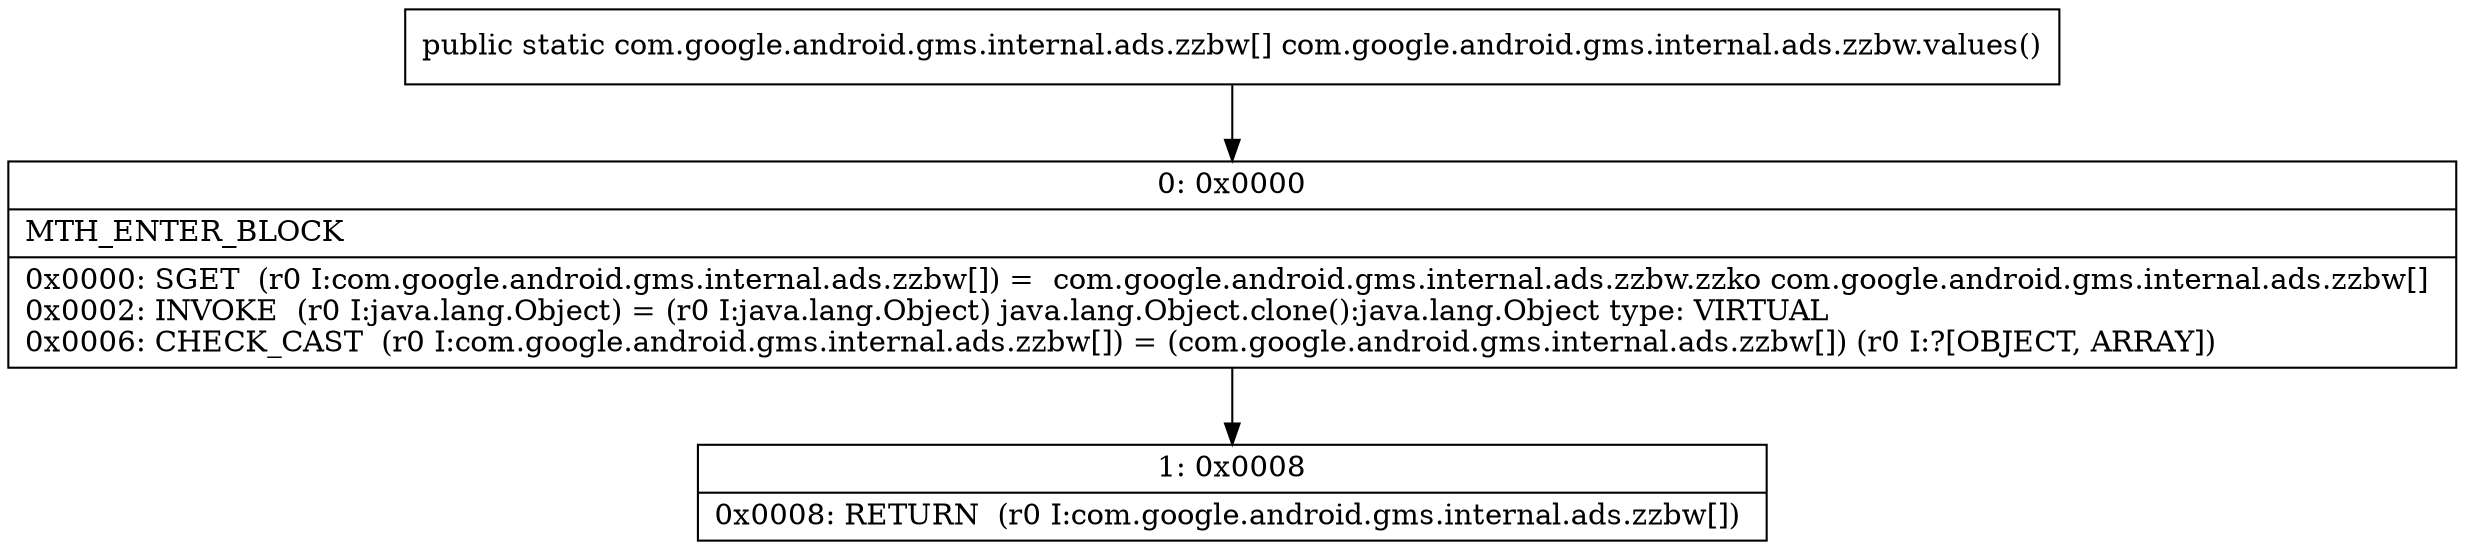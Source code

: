 digraph "CFG forcom.google.android.gms.internal.ads.zzbw.values()[Lcom\/google\/android\/gms\/internal\/ads\/zzbw;" {
Node_0 [shape=record,label="{0\:\ 0x0000|MTH_ENTER_BLOCK\l|0x0000: SGET  (r0 I:com.google.android.gms.internal.ads.zzbw[]) =  com.google.android.gms.internal.ads.zzbw.zzko com.google.android.gms.internal.ads.zzbw[] \l0x0002: INVOKE  (r0 I:java.lang.Object) = (r0 I:java.lang.Object) java.lang.Object.clone():java.lang.Object type: VIRTUAL \l0x0006: CHECK_CAST  (r0 I:com.google.android.gms.internal.ads.zzbw[]) = (com.google.android.gms.internal.ads.zzbw[]) (r0 I:?[OBJECT, ARRAY]) \l}"];
Node_1 [shape=record,label="{1\:\ 0x0008|0x0008: RETURN  (r0 I:com.google.android.gms.internal.ads.zzbw[]) \l}"];
MethodNode[shape=record,label="{public static com.google.android.gms.internal.ads.zzbw[] com.google.android.gms.internal.ads.zzbw.values() }"];
MethodNode -> Node_0;
Node_0 -> Node_1;
}

